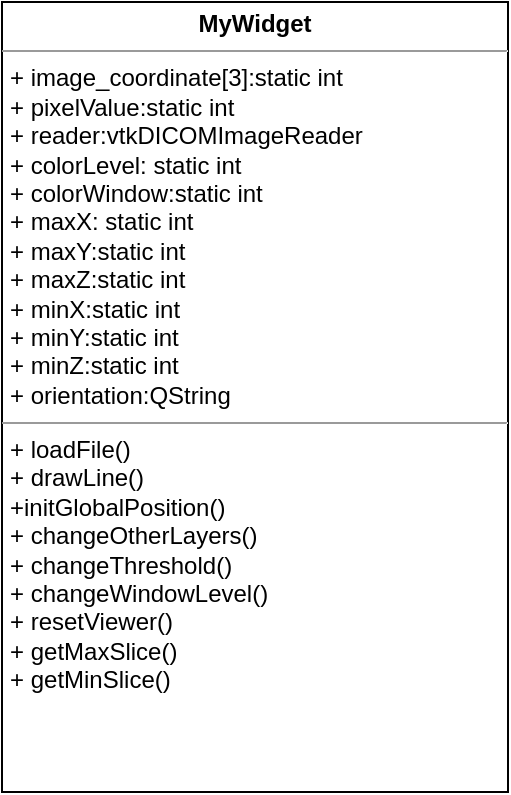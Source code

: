 <mxfile version="22.0.8" type="github">
  <diagram name="第 1 页" id="AAVfhh5An1lOd8FpcZbO">
    <mxGraphModel dx="521" dy="571" grid="0" gridSize="10" guides="1" tooltips="1" connect="1" arrows="1" fold="1" page="0" pageScale="1" pageWidth="827" pageHeight="1169" math="0" shadow="0">
      <root>
        <mxCell id="0" />
        <mxCell id="1" parent="0" />
        <mxCell id="6L0aBPEuvV6lzWg7zA4t-1" value="&lt;p style=&quot;margin:0px;margin-top:4px;text-align:center;&quot;&gt;&lt;b&gt;MyWidget&lt;/b&gt;&lt;/p&gt;&lt;hr size=&quot;1&quot;&gt;&lt;p style=&quot;margin:0px;margin-left:4px;&quot;&gt;&lt;span style=&quot;background-color: initial;&quot;&gt;+ image_coordinate[3]:static int&lt;/span&gt;&lt;br&gt;&lt;/p&gt;&lt;p style=&quot;margin:0px;margin-left:4px;&quot;&gt;+&amp;nbsp;pixelValue:static int&lt;/p&gt;&lt;p style=&quot;margin:0px;margin-left:4px;&quot;&gt;+ reader:vtkDICOMImageReader&lt;/p&gt;&lt;p style=&quot;margin:0px;margin-left:4px;&quot;&gt;+&amp;nbsp;colorLevel: static int&amp;nbsp;&lt;/p&gt;&lt;p style=&quot;margin:0px;margin-left:4px;&quot;&gt;+&amp;nbsp;colorWindow:static int&lt;/p&gt;&lt;p style=&quot;margin:0px;margin-left:4px;&quot;&gt;+ maxX: static int&lt;/p&gt;&lt;p style=&quot;margin:0px;margin-left:4px;&quot;&gt;+ maxY:static int&lt;/p&gt;&lt;p style=&quot;margin:0px;margin-left:4px;&quot;&gt;+ maxZ:static int&lt;/p&gt;&lt;p style=&quot;margin:0px;margin-left:4px;&quot;&gt;+ minX:static int&lt;/p&gt;&lt;p style=&quot;margin:0px;margin-left:4px;&quot;&gt;+ minY:static int&lt;/p&gt;&lt;p style=&quot;margin:0px;margin-left:4px;&quot;&gt;+ minZ:static int&lt;/p&gt;&lt;p style=&quot;margin:0px;margin-left:4px;&quot;&gt;+ orientation:QString&lt;/p&gt;&lt;hr size=&quot;1&quot;&gt;&lt;p style=&quot;margin:0px;margin-left:4px;&quot;&gt;+ loadFile()&lt;/p&gt;&lt;p style=&quot;margin:0px;margin-left:4px;&quot;&gt;+&amp;nbsp;drawLine()&lt;/p&gt;&lt;p style=&quot;margin:0px;margin-left:4px;&quot;&gt;+initGlobalPosition()&lt;/p&gt;&lt;p style=&quot;margin:0px;margin-left:4px;&quot;&gt;+ changeOtherLayers()&lt;br&gt;&lt;/p&gt;&lt;p style=&quot;margin:0px;margin-left:4px;&quot;&gt;+&amp;nbsp;changeThreshold()&lt;/p&gt;&lt;p style=&quot;margin:0px;margin-left:4px;&quot;&gt;+ changeWindowLevel()&lt;/p&gt;&lt;p style=&quot;margin:0px;margin-left:4px;&quot;&gt;+&amp;nbsp;resetViewer()&lt;/p&gt;&lt;p style=&quot;margin:0px;margin-left:4px;&quot;&gt;+&amp;nbsp;getMaxSlice()&lt;/p&gt;&lt;p style=&quot;margin:0px;margin-left:4px;&quot;&gt;+&amp;nbsp;getMinSlice()&lt;/p&gt;&lt;p style=&quot;margin:0px;margin-left:4px;&quot;&gt;&lt;br&gt;&lt;/p&gt;&lt;p style=&quot;margin:0px;margin-left:4px;&quot;&gt;&lt;br&gt;&lt;/p&gt;&lt;p style=&quot;margin:0px;margin-left:4px;&quot;&gt;&lt;br&gt;&lt;/p&gt;&lt;p style=&quot;margin:0px;margin-left:4px;&quot;&gt;&lt;br&gt;&lt;/p&gt;&lt;p style=&quot;margin:0px;margin-left:4px;&quot;&gt;&lt;br&gt;&lt;/p&gt;&lt;p style=&quot;margin:0px;margin-left:4px;&quot;&gt;&lt;br&gt;&lt;/p&gt;&lt;p style=&quot;margin:0px;margin-left:4px;&quot;&gt;&lt;br&gt;&lt;/p&gt;&lt;p style=&quot;margin:0px;margin-left:4px;&quot;&gt;&lt;br&gt;&lt;/p&gt;&lt;p style=&quot;margin:0px;margin-left:4px;&quot;&gt;&lt;br&gt;&lt;/p&gt;" style="verticalAlign=top;align=left;overflow=fill;fontSize=12;fontFamily=Helvetica;html=1;whiteSpace=wrap;" vertex="1" parent="1">
          <mxGeometry x="43" y="16" width="253" height="395" as="geometry" />
        </mxCell>
      </root>
    </mxGraphModel>
  </diagram>
</mxfile>
